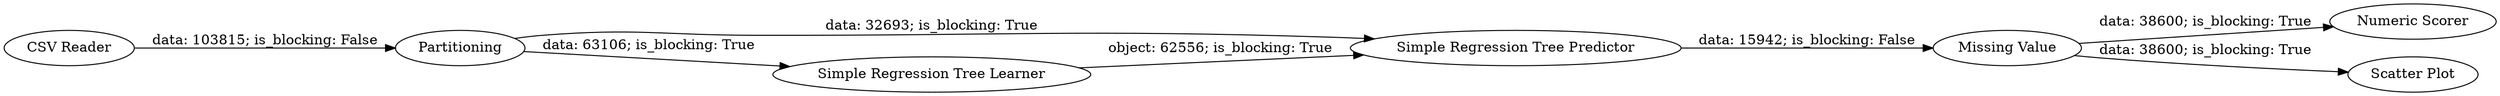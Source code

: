 digraph {
	"-4363893192539349963_50" [label="Simple Regression Tree Predictor"]
	"-4363893192539349963_48" [label=Partitioning]
	"-4363893192539349963_49" [label="Simple Regression Tree Learner"]
	"-4363893192539349963_51" [label="Missing Value"]
	"-4363893192539349963_47" [label="CSV Reader"]
	"-4363893192539349963_52" [label="Numeric Scorer"]
	"-4363893192539349963_53" [label="Scatter Plot"]
	"-4363893192539349963_47" -> "-4363893192539349963_48" [label="data: 103815; is_blocking: False"]
	"-4363893192539349963_50" -> "-4363893192539349963_51" [label="data: 15942; is_blocking: False"]
	"-4363893192539349963_48" -> "-4363893192539349963_50" [label="data: 32693; is_blocking: True"]
	"-4363893192539349963_51" -> "-4363893192539349963_53" [label="data: 38600; is_blocking: True"]
	"-4363893192539349963_49" -> "-4363893192539349963_50" [label="object: 62556; is_blocking: True"]
	"-4363893192539349963_51" -> "-4363893192539349963_52" [label="data: 38600; is_blocking: True"]
	"-4363893192539349963_48" -> "-4363893192539349963_49" [label="data: 63106; is_blocking: True"]
	rankdir=LR
}
